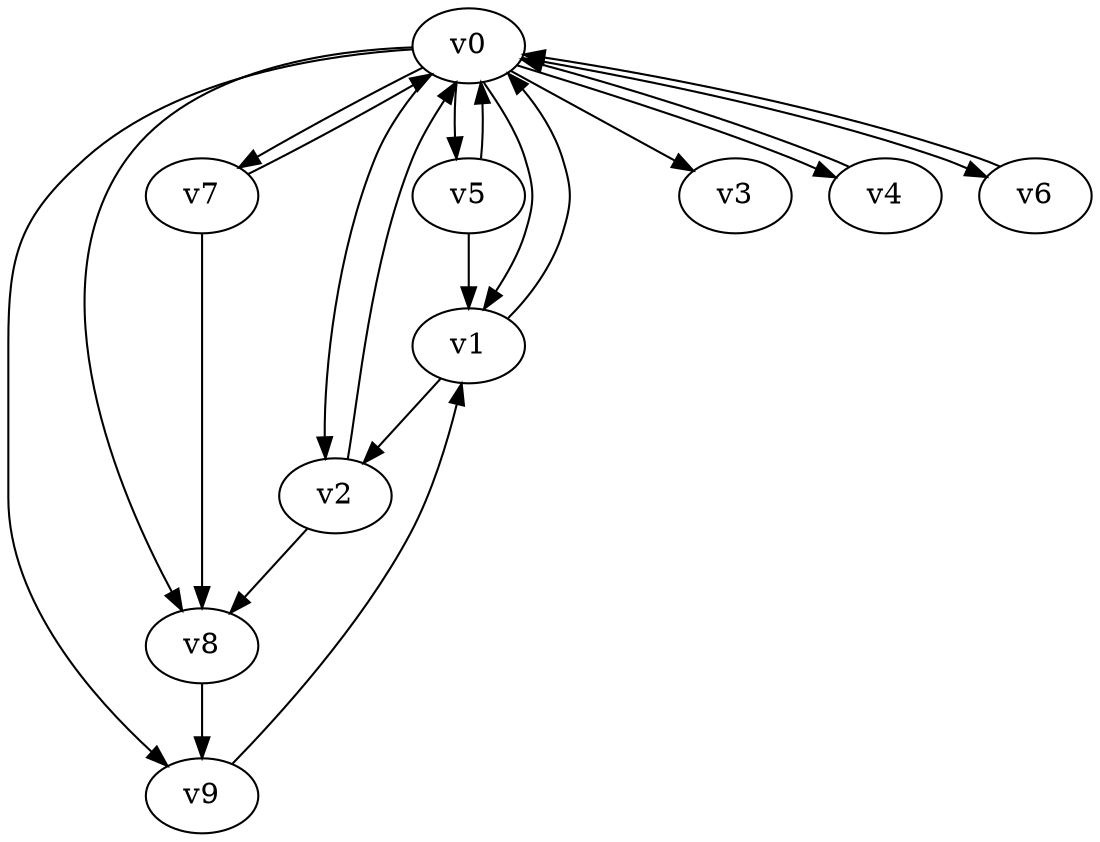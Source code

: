 digraph buchi_test004 {
    v0 [name="v0", player=0, priority=0];
    v1 [name="v1", player=1, priority=0];
    v2 [name="v2", player=0, priority=0];
    v3 [name="v3", player=0, priority=0];
    v4 [name="v4", player=0, priority=1];
    v5 [name="v5", player=0, priority=0];
    v6 [name="v6", player=1, priority=1];
    v7 [name="v7", player=0, priority=1];
    v8 [name="v8", player=0, priority=0];
    v9 [name="v9", player=1, priority=1];
    v4 -> v0;
    v5 -> v1;
    v0 -> v2;
    v8 -> v9;
    v0 -> v5;
    v1 -> v0;
    v0 -> v8;
    v2 -> v8;
    v5 -> v0;
    v9 -> v1;
    v0 -> v1;
    v0 -> v7;
    v1 -> v2;
    v0 -> v4;
    v7 -> v0;
    v0 -> v3;
    v2 -> v0;
    v0 -> v9;
    v0 -> v6;
    v6 -> v0;
    v7 -> v8;
}
